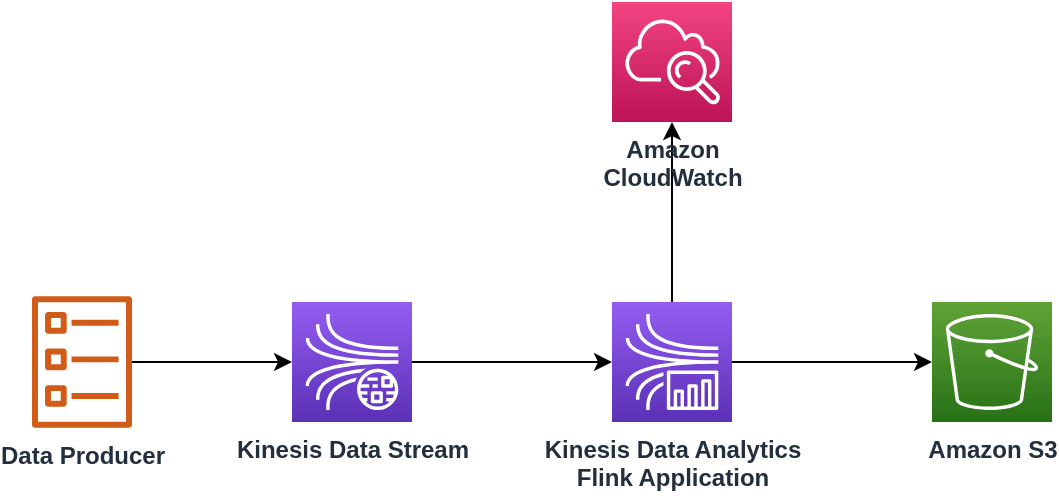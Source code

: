 <mxfile version="11.3.0" type="device" pages="1"><diagram id="VuhRZTHFRU3NHhVCv2_y" name="Architecture"><mxGraphModel dx="1186" dy="614" grid="1" gridSize="10" guides="1" tooltips="1" connect="1" arrows="1" fold="1" page="1" pageScale="1" pageWidth="850" pageHeight="1100" math="0" shadow="0"><root><mxCell id="0"/><mxCell id="1" parent="0"/><mxCell id="zUeNj60cS5kMBI3eYw_J-9" style="edgeStyle=orthogonalEdgeStyle;rounded=0;orthogonalLoop=1;jettySize=auto;html=1;" parent="1" source="zUeNj60cS5kMBI3eYw_J-1" target="zUeNj60cS5kMBI3eYw_J-2" edge="1"><mxGeometry relative="1" as="geometry"/></mxCell><mxCell id="zUeNj60cS5kMBI3eYw_J-1" value="Kinesis Data Stream" style="outlineConnect=0;fontColor=#232F3E;gradientColor=#945DF2;gradientDirection=north;fillColor=#5A30B5;strokeColor=#ffffff;dashed=0;verticalLabelPosition=bottom;verticalAlign=top;align=center;html=1;fontSize=12;fontStyle=1;aspect=fixed;shape=mxgraph.aws4.resourceIcon;resIcon=mxgraph.aws4.kinesis_data_streams;" parent="1" vertex="1"><mxGeometry x="280" y="400" width="60" height="60" as="geometry"/></mxCell><mxCell id="zUeNj60cS5kMBI3eYw_J-10" style="edgeStyle=orthogonalEdgeStyle;rounded=0;orthogonalLoop=1;jettySize=auto;html=1;" parent="1" source="zUeNj60cS5kMBI3eYw_J-2" target="zUeNj60cS5kMBI3eYw_J-3" edge="1"><mxGeometry relative="1" as="geometry"/></mxCell><mxCell id="8woKv-07iSykwLXb89ey-2" style="edgeStyle=orthogonalEdgeStyle;rounded=0;orthogonalLoop=1;jettySize=auto;html=1;" parent="1" source="zUeNj60cS5kMBI3eYw_J-2" target="8woKv-07iSykwLXb89ey-1" edge="1"><mxGeometry relative="1" as="geometry"/></mxCell><mxCell id="zUeNj60cS5kMBI3eYw_J-2" value="Kinesis Data Analytics &lt;br&gt;Flink Application" style="outlineConnect=0;fontColor=#232F3E;gradientColor=#945DF2;gradientDirection=north;fillColor=#5A30B5;strokeColor=#ffffff;dashed=0;verticalLabelPosition=bottom;verticalAlign=top;align=center;html=1;fontSize=12;fontStyle=1;aspect=fixed;shape=mxgraph.aws4.resourceIcon;resIcon=mxgraph.aws4.kinesis_data_analytics;" parent="1" vertex="1"><mxGeometry x="440" y="400" width="60" height="60" as="geometry"/></mxCell><mxCell id="zUeNj60cS5kMBI3eYw_J-3" value="Amazon S3" style="outlineConnect=0;fontColor=#232F3E;gradientColor=#60A337;gradientDirection=north;fillColor=#277116;strokeColor=#ffffff;dashed=0;verticalLabelPosition=bottom;verticalAlign=top;align=center;html=1;fontSize=12;fontStyle=1;aspect=fixed;shape=mxgraph.aws4.resourceIcon;resIcon=mxgraph.aws4.s3;" parent="1" vertex="1"><mxGeometry x="600" y="400" width="60" height="60" as="geometry"/></mxCell><mxCell id="zUeNj60cS5kMBI3eYw_J-11" style="edgeStyle=orthogonalEdgeStyle;rounded=0;orthogonalLoop=1;jettySize=auto;html=1;" parent="1" source="zUeNj60cS5kMBI3eYw_J-4" target="zUeNj60cS5kMBI3eYw_J-1" edge="1"><mxGeometry relative="1" as="geometry"/></mxCell><mxCell id="zUeNj60cS5kMBI3eYw_J-4" value="Data Producer" style="outlineConnect=0;fontColor=#232F3E;gradientColor=none;fillColor=#D05C17;strokeColor=none;dashed=0;verticalLabelPosition=bottom;verticalAlign=top;align=center;html=1;fontSize=12;fontStyle=1;aspect=fixed;pointerEvents=1;shape=mxgraph.aws4.ecs_task;" parent="1" vertex="1"><mxGeometry x="150" y="397" width="50" height="66" as="geometry"/></mxCell><mxCell id="8woKv-07iSykwLXb89ey-1" value="Amazon &lt;br&gt;CloudWatch" style="outlineConnect=0;fontColor=#232F3E;gradientColor=#F34482;gradientDirection=north;fillColor=#BC1356;strokeColor=#ffffff;dashed=0;verticalLabelPosition=bottom;verticalAlign=top;align=center;html=1;fontSize=12;fontStyle=1;aspect=fixed;shape=mxgraph.aws4.resourceIcon;resIcon=mxgraph.aws4.cloudwatch;" parent="1" vertex="1"><mxGeometry x="440" y="250" width="60" height="60" as="geometry"/></mxCell></root></mxGraphModel></diagram></mxfile>